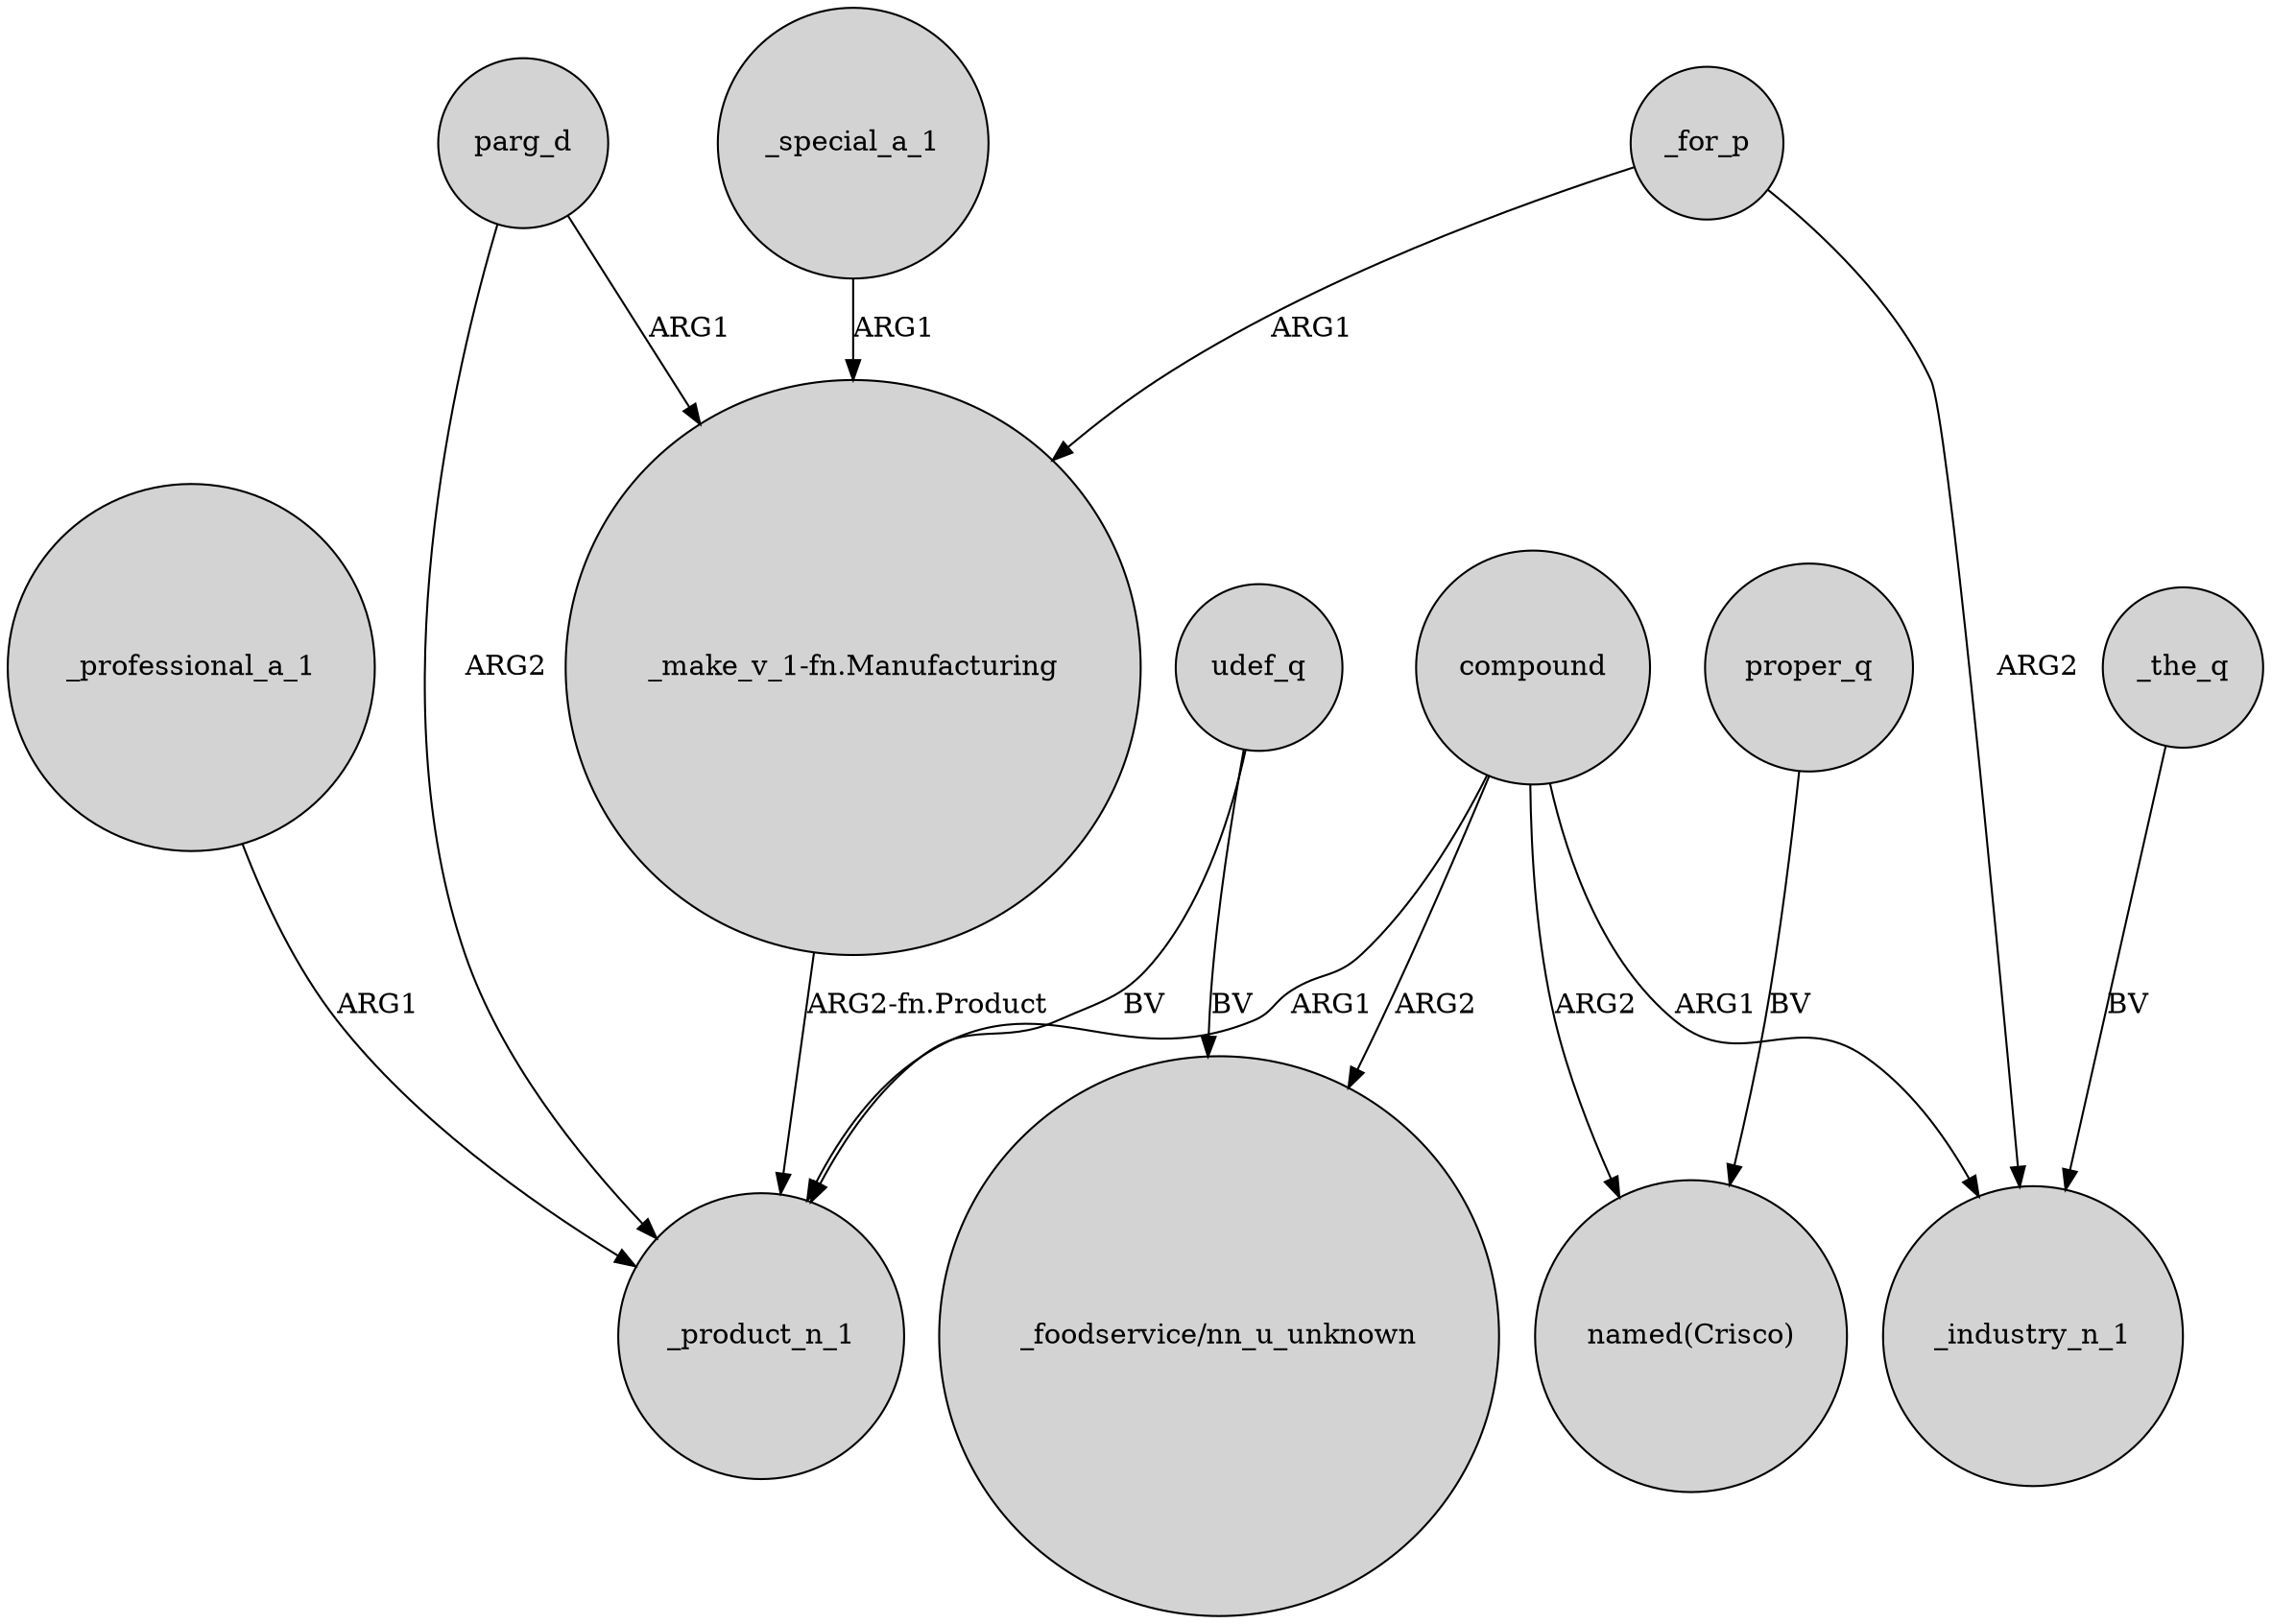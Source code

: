 digraph {
	node [shape=circle style=filled]
	compound -> _product_n_1 [label=ARG1]
	udef_q -> _product_n_1 [label=BV]
	parg_d -> _product_n_1 [label=ARG2]
	compound -> _industry_n_1 [label=ARG1]
	_for_p -> "_make_v_1-fn.Manufacturing" [label=ARG1]
	parg_d -> "_make_v_1-fn.Manufacturing" [label=ARG1]
	"_make_v_1-fn.Manufacturing" -> _product_n_1 [label="ARG2-fn.Product"]
	_the_q -> _industry_n_1 [label=BV]
	compound -> "_foodservice/nn_u_unknown" [label=ARG2]
	_professional_a_1 -> _product_n_1 [label=ARG1]
	compound -> "named(Crisco)" [label=ARG2]
	proper_q -> "named(Crisco)" [label=BV]
	udef_q -> "_foodservice/nn_u_unknown" [label=BV]
	_special_a_1 -> "_make_v_1-fn.Manufacturing" [label=ARG1]
	_for_p -> _industry_n_1 [label=ARG2]
}
